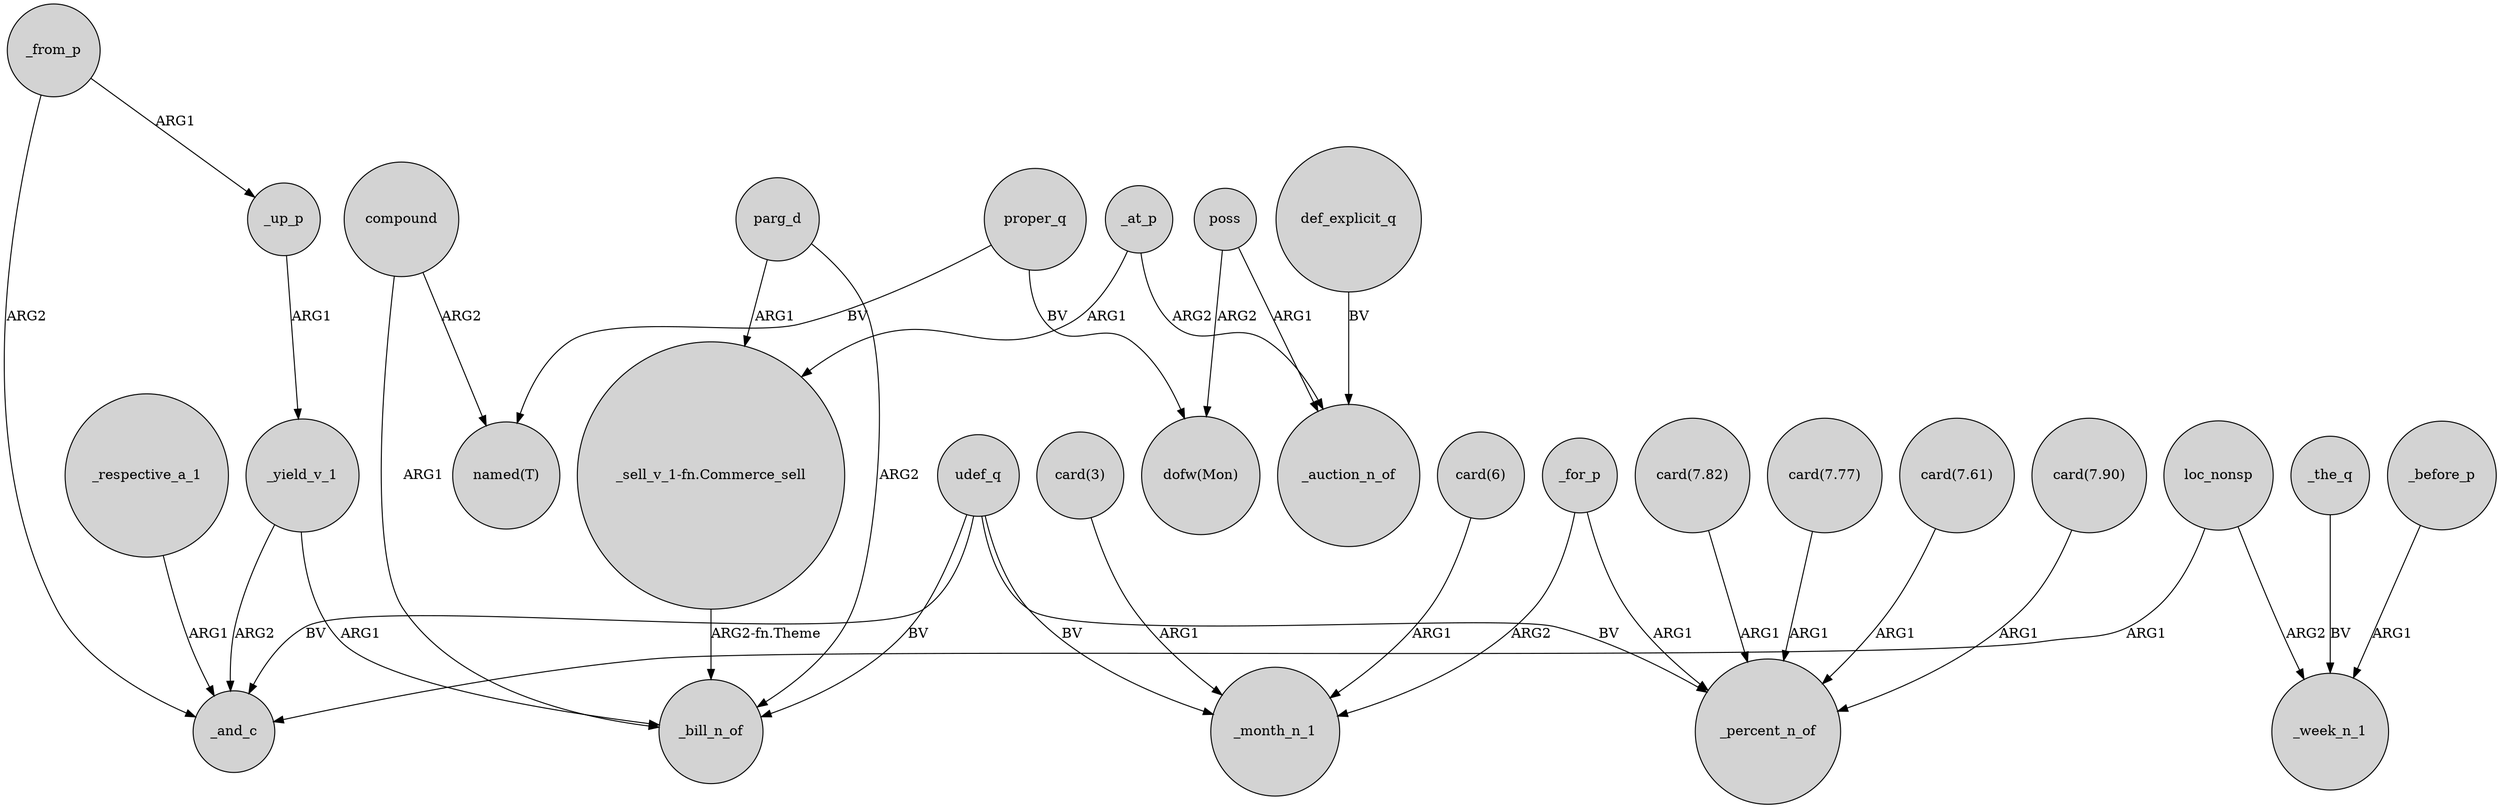 digraph {
	node [shape=circle style=filled]
	loc_nonsp -> _and_c [label=ARG1]
	_for_p -> _month_n_1 [label=ARG2]
	"card(7.82)" -> _percent_n_of [label=ARG1]
	compound -> _bill_n_of [label=ARG1]
	compound -> "named(T)" [label=ARG2]
	"_sell_v_1-fn.Commerce_sell" -> _bill_n_of [label="ARG2-fn.Theme"]
	proper_q -> "named(T)" [label=BV]
	_from_p -> _up_p [label=ARG1]
	parg_d -> "_sell_v_1-fn.Commerce_sell" [label=ARG1]
	"card(7.77)" -> _percent_n_of [label=ARG1]
	udef_q -> _bill_n_of [label=BV]
	_respective_a_1 -> _and_c [label=ARG1]
	"card(7.61)" -> _percent_n_of [label=ARG1]
	udef_q -> _month_n_1 [label=BV]
	parg_d -> _bill_n_of [label=ARG2]
	_yield_v_1 -> _bill_n_of [label=ARG1]
	_before_p -> _week_n_1 [label=ARG1]
	loc_nonsp -> _week_n_1 [label=ARG2]
	_for_p -> _percent_n_of [label=ARG1]
	"card(7.90)" -> _percent_n_of [label=ARG1]
	_up_p -> _yield_v_1 [label=ARG1]
	_the_q -> _week_n_1 [label=BV]
	proper_q -> "dofw(Mon)" [label=BV]
	poss -> _auction_n_of [label=ARG1]
	"card(3)" -> _month_n_1 [label=ARG1]
	poss -> "dofw(Mon)" [label=ARG2]
	udef_q -> _percent_n_of [label=BV]
	_at_p -> _auction_n_of [label=ARG2]
	"card(6)" -> _month_n_1 [label=ARG1]
	_from_p -> _and_c [label=ARG2]
	_yield_v_1 -> _and_c [label=ARG2]
	udef_q -> _and_c [label=BV]
	def_explicit_q -> _auction_n_of [label=BV]
	_at_p -> "_sell_v_1-fn.Commerce_sell" [label=ARG1]
}

